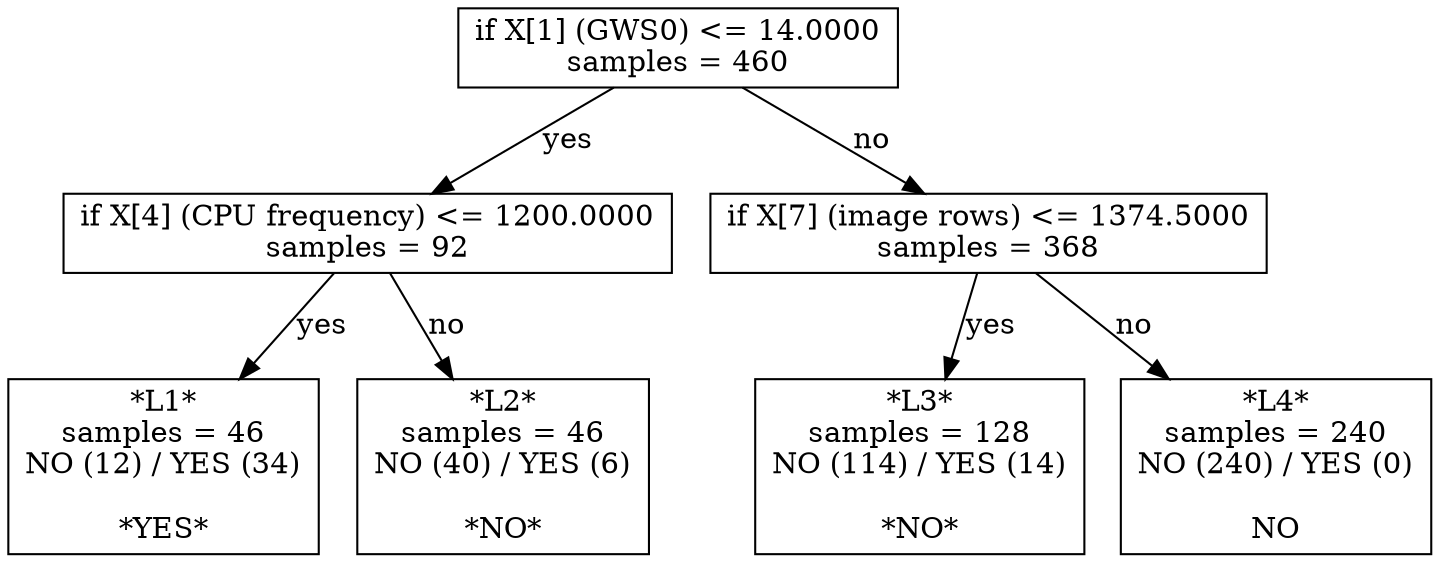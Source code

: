 digraph Tree {
0 [label="if X[1] (GWS0) <= 14.0000\nsamples = 460", shape="box"] ;
1 [label="if X[4] (CPU frequency) <= 1200.0000\nsamples = 92", shape="box"] ;
0 -> 1 [label="yes"];
2 [label="*L1*\nsamples = 46\nNO (12) / YES (34)\n\n*YES*", shape="box"] ;
1 -> 2 [label="yes"];
3 [label="*L2*\nsamples = 46\nNO (40) / YES (6)\n\n*NO*", shape="box"] ;
1 -> 3 [label="no"];
4 [label="if X[7] (image rows) <= 1374.5000\nsamples = 368", shape="box"] ;
0 -> 4 [label="no"];
5 [label="*L3*\nsamples = 128\nNO (114) / YES (14)\n\n*NO*", shape="box"] ;
4 -> 5 [label="yes"];
6 [label="*L4*\nsamples = 240\nNO (240) / YES (0)\n\nNO", shape="box"] ;
4 -> 6 [label="no"];
}
